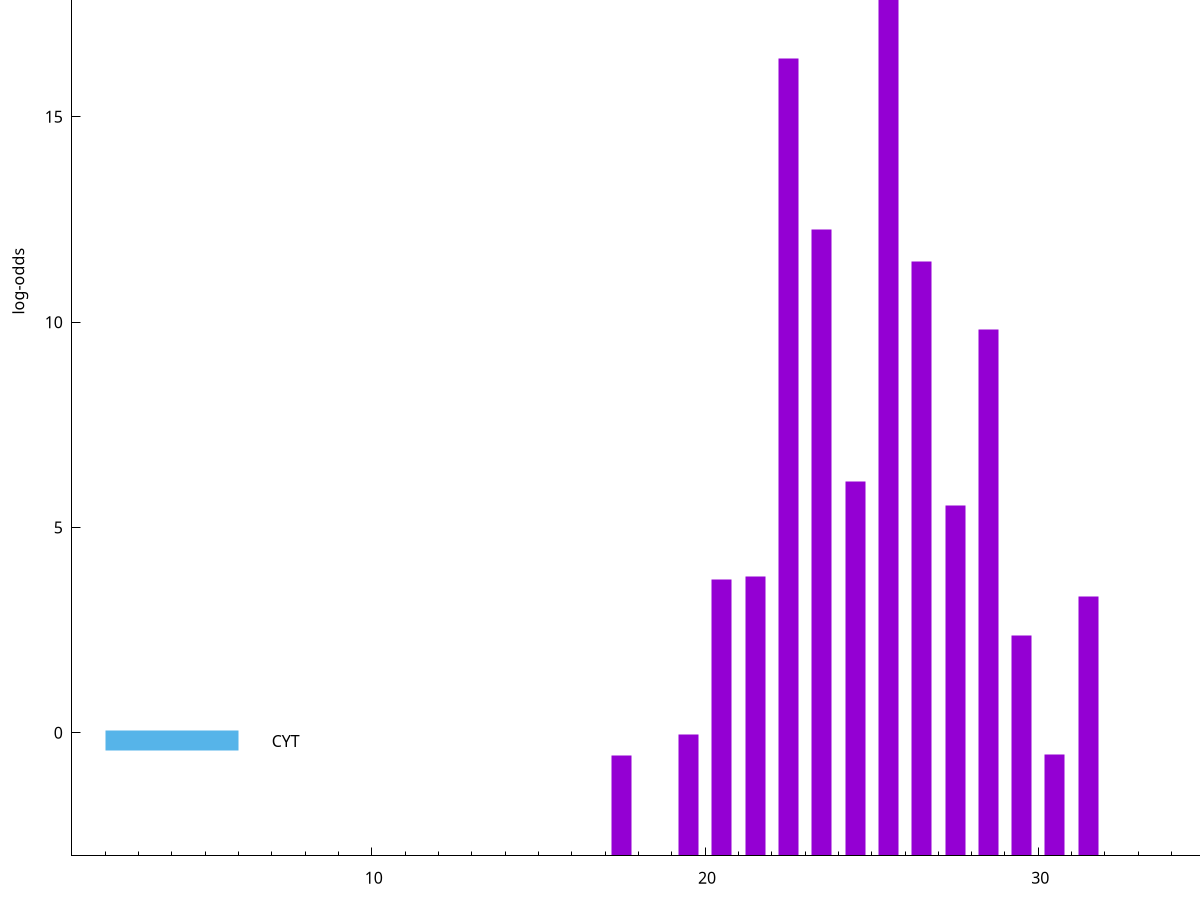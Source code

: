 set title "LipoP predictions for SRR4065689.gff"
set size 2., 1.4
set xrange [1:70] 
set mxtics 10
set yrange [-3:25]
set y2range [0:28]
set ylabel "log-odds"
set term postscript eps color solid "Helvetica" 30
set output "SRR4065689.gff3.eps"
set arrow from 2,20.6269 to 6,20.6269 nohead lt 1 lw 20
set label "SpI" at 7,20.6269
set arrow from 2,-0.200913 to 6,-0.200913 nohead lt 3 lw 20
set label "CYT" at 7,-0.200913
set arrow from 2,20.6269 to 6,20.6269 nohead lt 1 lw 20
set label "SpI" at 7,20.6269
# NOTE: The scores below are the log-odds scores with the threshold
# NOTE: subtracted (a hack to make gnuplot make the histogram all
# NOTE: look nice).
plot "-" axes x1y2 title "" with impulses lt 1 lw 20
25.500000 23.537900
22.500000 19.426200
23.500000 15.247400
26.500000 14.477500
28.500000 12.811390
24.500000 9.117980
27.500000 8.531530
21.500000 6.793410
20.500000 6.740110
31.500000 6.310050
29.500000 5.375260
19.500000 2.959067
30.500000 2.464323
17.500000 2.447488
e
exit
